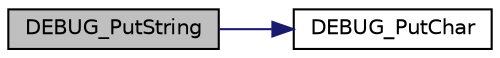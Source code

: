 digraph "DEBUG_PutString"
{
  edge [fontname="Helvetica",fontsize="10",labelfontname="Helvetica",labelfontsize="10"];
  node [fontname="Helvetica",fontsize="10",shape=record];
  rankdir="LR";
  Node1 [label="DEBUG_PutString",height=0.2,width=0.4,color="black", fillcolor="grey75", style="filled", fontcolor="black"];
  Node1 -> Node2 [color="midnightblue",fontsize="10",style="solid",fontname="Helvetica"];
  Node2 [label="DEBUG_PutChar",height=0.2,width=0.4,color="black", fillcolor="white", style="filled",URL="$debug__ram__buffer_8c.html#a22252a9e7d2d1bf999eef71dd2fd615d"];
}
